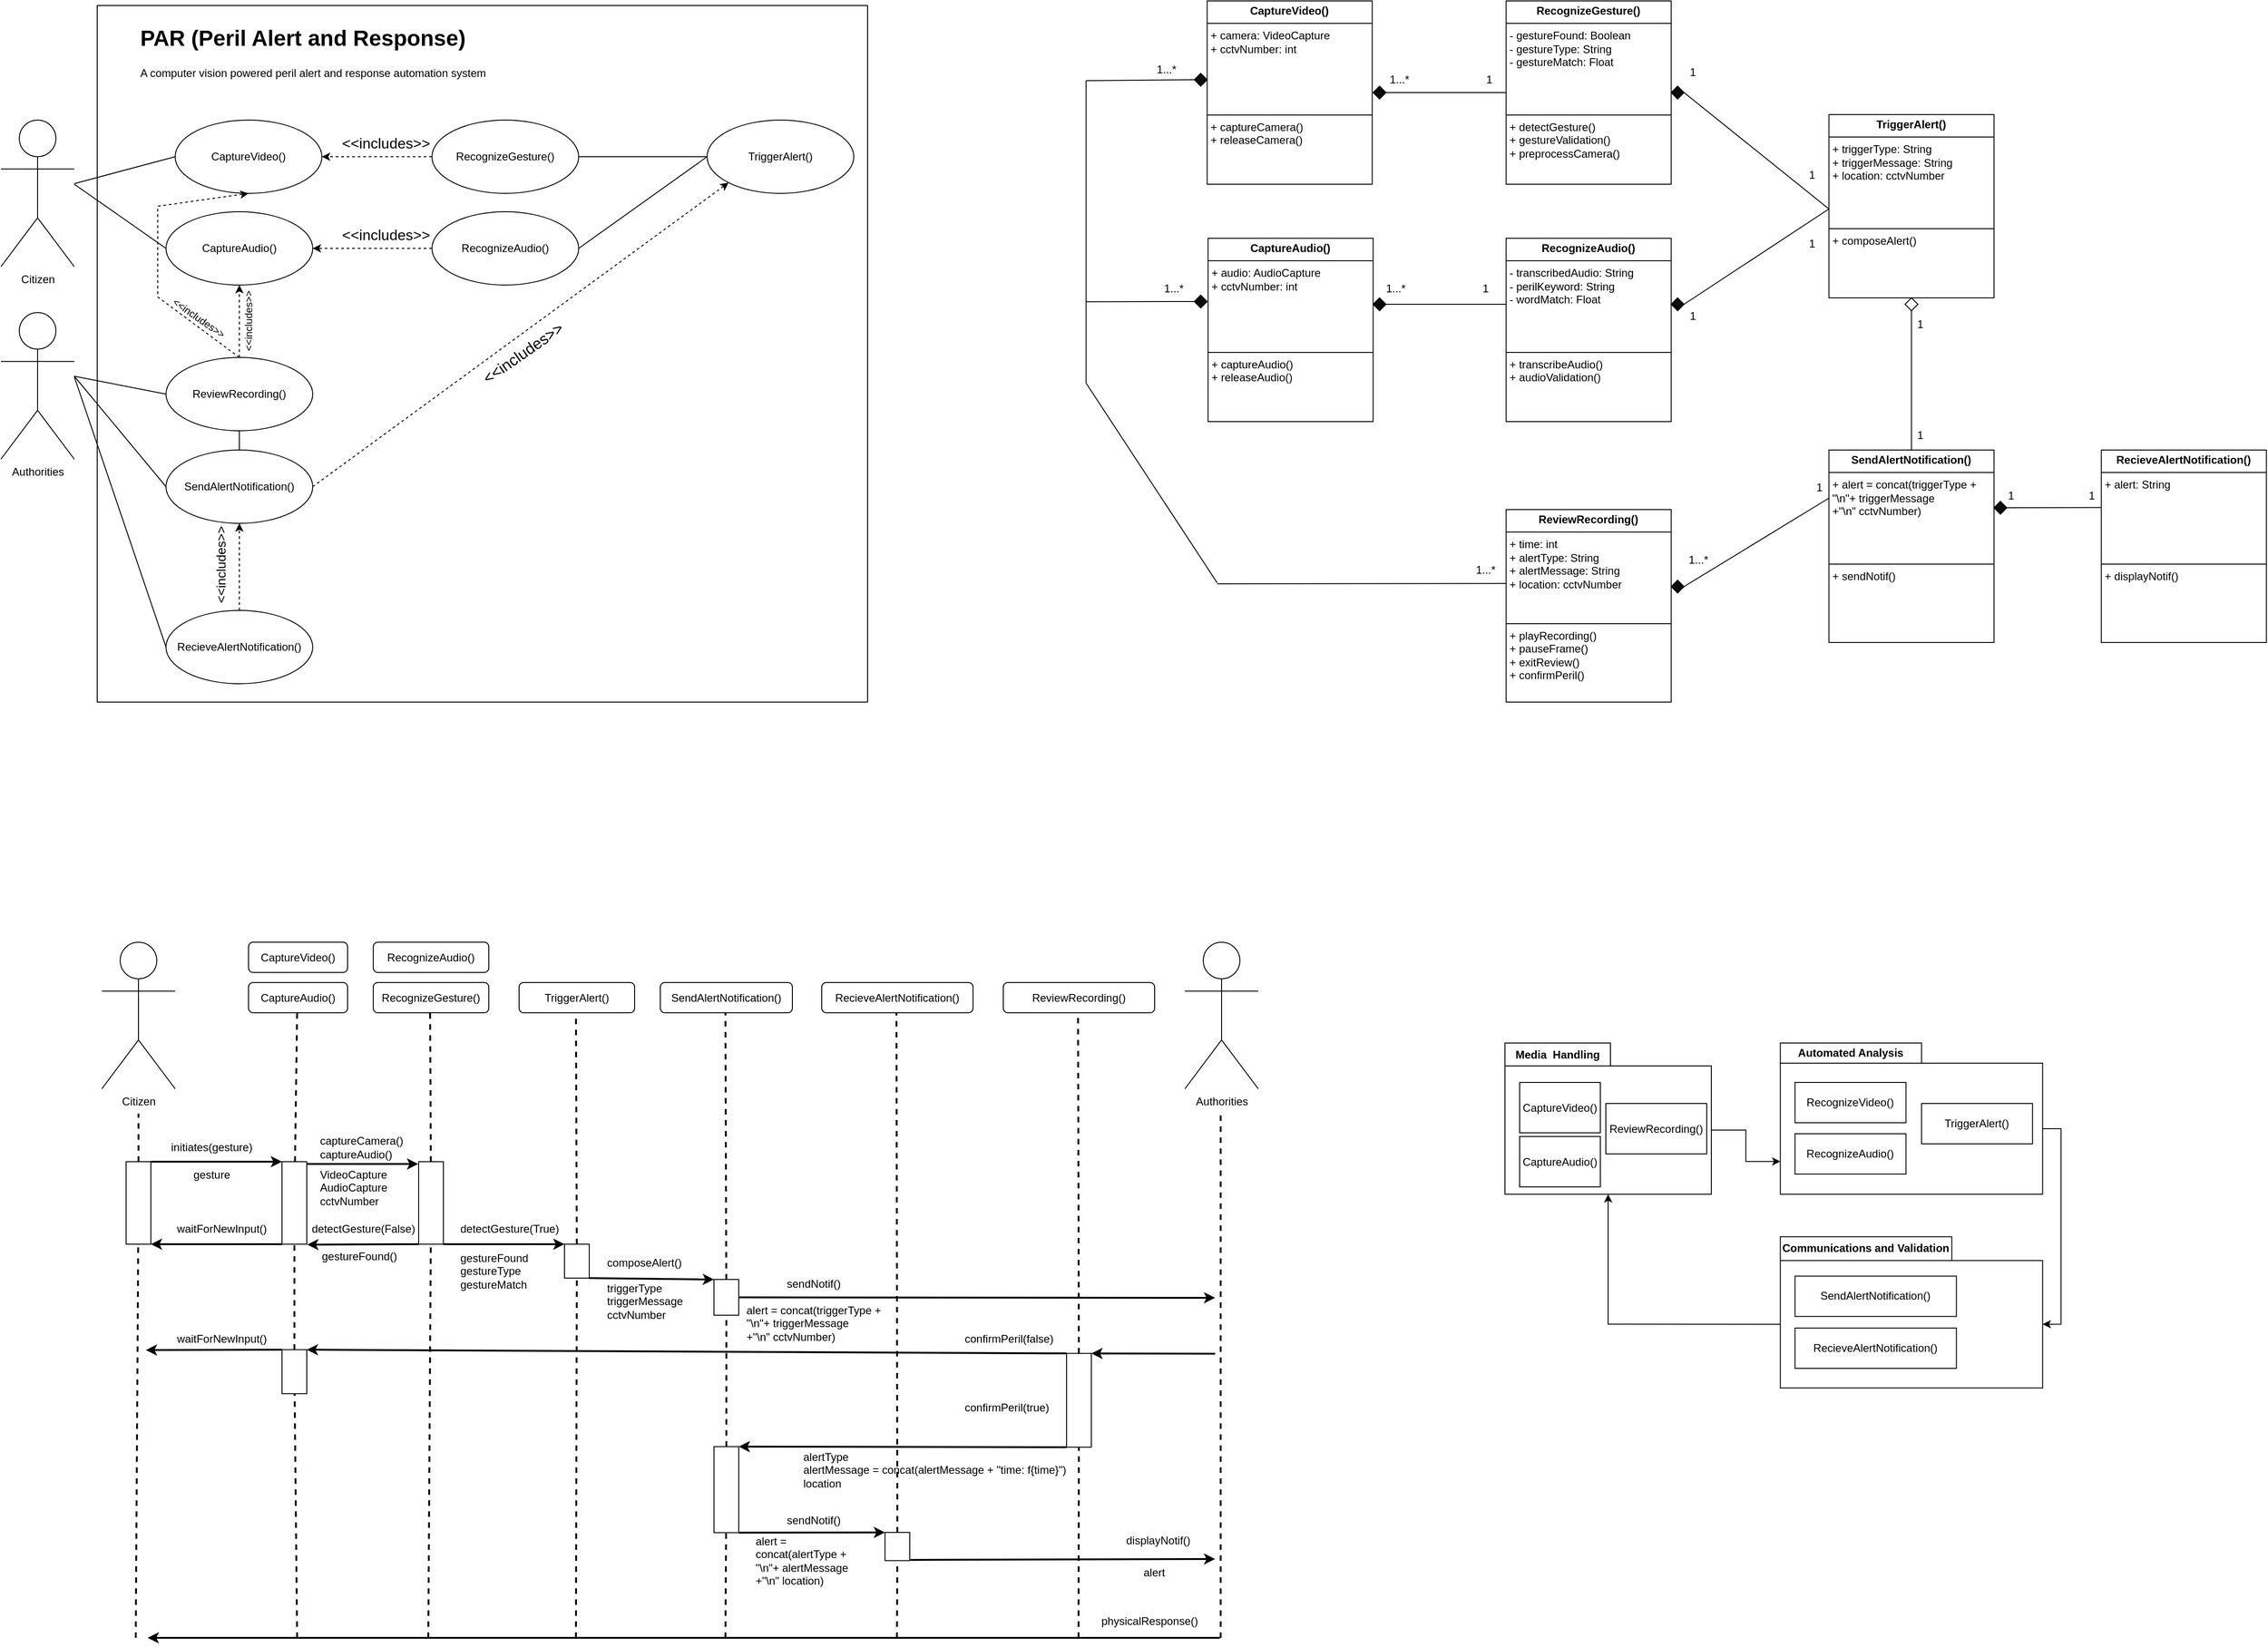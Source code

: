 <mxfile version="24.5.3" type="github">
  <diagram name="Page-1" id="aL-JDZuz1ci5aaFKHha2">
    <mxGraphModel dx="1798" dy="875" grid="1" gridSize="11" guides="1" tooltips="1" connect="1" arrows="1" fold="1" page="1" pageScale="1" pageWidth="850" pageHeight="1100" math="0" shadow="0">
      <root>
        <mxCell id="0" />
        <mxCell id="1" parent="0" />
        <mxCell id="zNkDvXEw-0MPoxfva-Qb-19" value="" style="rounded=0;whiteSpace=wrap;html=1;" parent="1" vertex="1">
          <mxGeometry x="165" y="155" width="840" height="760" as="geometry" />
        </mxCell>
        <mxCell id="zNkDvXEw-0MPoxfva-Qb-1" value="Citizen&lt;div&gt;&lt;br&gt;&lt;/div&gt;" style="shape=umlActor;verticalLabelPosition=bottom;verticalAlign=top;html=1;outlineConnect=0;" parent="1" vertex="1">
          <mxGeometry x="60" y="280" width="80" height="160" as="geometry" />
        </mxCell>
        <mxCell id="zNkDvXEw-0MPoxfva-Qb-2" value="CaptureVideo()" style="ellipse;whiteSpace=wrap;html=1;" parent="1" vertex="1">
          <mxGeometry x="250" y="280" width="160" height="80" as="geometry" />
        </mxCell>
        <mxCell id="zNkDvXEw-0MPoxfva-Qb-3" value="&lt;div&gt;Authorities&lt;/div&gt;" style="shape=umlActor;verticalLabelPosition=bottom;verticalAlign=top;html=1;outlineConnect=0;" parent="1" vertex="1">
          <mxGeometry x="60" y="490" width="80" height="160" as="geometry" />
        </mxCell>
        <mxCell id="zNkDvXEw-0MPoxfva-Qb-4" value="RecognizeGesture()" style="ellipse;whiteSpace=wrap;html=1;" parent="1" vertex="1">
          <mxGeometry x="530" y="280" width="160" height="80" as="geometry" />
        </mxCell>
        <mxCell id="zNkDvXEw-0MPoxfva-Qb-5" value="TriggerAlert()" style="ellipse;whiteSpace=wrap;html=1;" parent="1" vertex="1">
          <mxGeometry x="830" y="280" width="160" height="80" as="geometry" />
        </mxCell>
        <mxCell id="zNkDvXEw-0MPoxfva-Qb-6" value="SendAlertNotification()" style="ellipse;whiteSpace=wrap;html=1;" parent="1" vertex="1">
          <mxGeometry x="240" y="640" width="160" height="80" as="geometry" />
        </mxCell>
        <mxCell id="zNkDvXEw-0MPoxfva-Qb-7" value="ReviewRecording()" style="ellipse;whiteSpace=wrap;html=1;" parent="1" vertex="1">
          <mxGeometry x="240" y="539" width="160" height="80" as="geometry" />
        </mxCell>
        <mxCell id="zNkDvXEw-0MPoxfva-Qb-8" value="" style="endArrow=none;html=1;rounded=0;entryX=0;entryY=0.5;entryDx=0;entryDy=0;" parent="1" source="zNkDvXEw-0MPoxfva-Qb-1" target="zNkDvXEw-0MPoxfva-Qb-2" edge="1">
          <mxGeometry width="50" height="50" relative="1" as="geometry">
            <mxPoint x="170" y="460" as="sourcePoint" />
            <mxPoint x="220" y="410" as="targetPoint" />
          </mxGeometry>
        </mxCell>
        <mxCell id="zNkDvXEw-0MPoxfva-Qb-10" value="" style="endArrow=classic;html=1;rounded=0;dashed=1;exitX=0;exitY=0.5;exitDx=0;exitDy=0;entryX=1;entryY=0.5;entryDx=0;entryDy=0;" parent="1" source="zNkDvXEw-0MPoxfva-Qb-4" target="zNkDvXEw-0MPoxfva-Qb-2" edge="1">
          <mxGeometry width="50" height="50" relative="1" as="geometry">
            <mxPoint x="370" y="460" as="sourcePoint" />
            <mxPoint x="310" y="450" as="targetPoint" />
          </mxGeometry>
        </mxCell>
        <mxCell id="zNkDvXEw-0MPoxfva-Qb-12" value="&lt;font style=&quot;font-size: 16px;&quot;&gt;&amp;lt;&amp;lt;includes&amp;gt;&amp;gt;&lt;/font&gt;" style="text;html=1;align=center;verticalAlign=middle;whiteSpace=wrap;rounded=0;rotation=0;" parent="1" vertex="1">
          <mxGeometry x="450" y="290" width="60" height="30" as="geometry" />
        </mxCell>
        <mxCell id="zNkDvXEw-0MPoxfva-Qb-14" value="" style="endArrow=classic;html=1;rounded=0;dashed=1;exitX=1;exitY=0.5;exitDx=0;exitDy=0;entryX=0;entryY=1;entryDx=0;entryDy=0;" parent="1" source="zNkDvXEw-0MPoxfva-Qb-6" target="zNkDvXEw-0MPoxfva-Qb-5" edge="1">
          <mxGeometry width="50" height="50" relative="1" as="geometry">
            <mxPoint x="820" y="560" as="sourcePoint" />
            <mxPoint x="900" y="370" as="targetPoint" />
          </mxGeometry>
        </mxCell>
        <mxCell id="zNkDvXEw-0MPoxfva-Qb-15" value="&lt;font style=&quot;font-size: 17px;&quot;&gt;&amp;lt;&amp;lt;includes&amp;gt;&amp;gt;&lt;/font&gt;" style="text;html=1;align=center;verticalAlign=middle;whiteSpace=wrap;rounded=0;rotation=-35;" parent="1" vertex="1">
          <mxGeometry x="600" y="520" width="60" height="30" as="geometry" />
        </mxCell>
        <mxCell id="zNkDvXEw-0MPoxfva-Qb-16" value="" style="endArrow=none;html=1;rounded=0;entryX=0;entryY=0.5;entryDx=0;entryDy=0;" parent="1" target="zNkDvXEw-0MPoxfva-Qb-7" edge="1">
          <mxGeometry width="50" height="50" relative="1" as="geometry">
            <mxPoint x="140" y="559.5" as="sourcePoint" />
            <mxPoint x="240" y="559.5" as="targetPoint" />
          </mxGeometry>
        </mxCell>
        <mxCell id="zNkDvXEw-0MPoxfva-Qb-17" value="" style="endArrow=none;html=1;rounded=0;exitX=0.5;exitY=1;exitDx=0;exitDy=0;" parent="1" source="zNkDvXEw-0MPoxfva-Qb-7" target="zNkDvXEw-0MPoxfva-Qb-6" edge="1">
          <mxGeometry width="50" height="50" relative="1" as="geometry">
            <mxPoint x="400" y="559.66" as="sourcePoint" />
            <mxPoint x="530" y="560" as="targetPoint" />
          </mxGeometry>
        </mxCell>
        <mxCell id="zNkDvXEw-0MPoxfva-Qb-18" value="&lt;h1 style=&quot;margin-top: 0px;&quot;&gt;PAR (Peril Alert and Response)&lt;/h1&gt;&lt;p&gt;A computer vision powered peril alert and response automation system&lt;/p&gt;" style="text;html=1;whiteSpace=wrap;overflow=hidden;rounded=0;" parent="1" vertex="1">
          <mxGeometry x="210" y="170" width="420" height="120" as="geometry" />
        </mxCell>
        <mxCell id="zNkDvXEw-0MPoxfva-Qb-26" value="" style="endArrow=none;html=1;rounded=0;entryX=0;entryY=0.5;entryDx=0;entryDy=0;" parent="1" target="zNkDvXEw-0MPoxfva-Qb-6" edge="1">
          <mxGeometry width="50" height="50" relative="1" as="geometry">
            <mxPoint x="140" y="559.5" as="sourcePoint" />
            <mxPoint x="270" y="559.84" as="targetPoint" />
          </mxGeometry>
        </mxCell>
        <mxCell id="zNkDvXEw-0MPoxfva-Qb-27" value="" style="endArrow=none;html=1;rounded=0;entryX=0;entryY=0.5;entryDx=0;entryDy=0;exitX=1;exitY=0.5;exitDx=0;exitDy=0;" parent="1" source="zNkDvXEw-0MPoxfva-Qb-4" target="zNkDvXEw-0MPoxfva-Qb-5" edge="1">
          <mxGeometry width="50" height="50" relative="1" as="geometry">
            <mxPoint x="690" y="359" as="sourcePoint" />
            <mxPoint x="790" y="359" as="targetPoint" />
          </mxGeometry>
        </mxCell>
        <mxCell id="zNkDvXEw-0MPoxfva-Qb-34" value="&lt;p style=&quot;margin:0px;margin-top:4px;text-align:center;&quot;&gt;&lt;b&gt;CaptureVideo()&lt;/b&gt;&lt;/p&gt;&lt;hr size=&quot;1&quot; style=&quot;border-style:solid;&quot;&gt;&lt;p style=&quot;margin:0px;margin-left:4px;&quot;&gt;+ camera: VideoCapture&lt;/p&gt;&lt;p style=&quot;margin:0px;margin-left:4px;&quot;&gt;+ cctvNumber: int&lt;/p&gt;&lt;p style=&quot;margin:0px;margin-left:4px;&quot;&gt;&lt;br&gt;&lt;/p&gt;&lt;p style=&quot;margin:0px;margin-left:4px;&quot;&gt;&lt;br&gt;&lt;/p&gt;&lt;p style=&quot;margin:0px;margin-left:4px;&quot;&gt;&lt;br&gt;&lt;/p&gt;&lt;p style=&quot;margin:0px;margin-left:4px;&quot;&gt;&lt;br&gt;&lt;/p&gt;&lt;hr size=&quot;1&quot; style=&quot;border-style:solid;&quot;&gt;&lt;p style=&quot;margin:0px;margin-left:4px;&quot;&gt;+ captureCamera()&lt;/p&gt;&lt;p style=&quot;margin:0px;margin-left:4px;&quot;&gt;+ releaseCamera()&lt;/p&gt;&lt;p style=&quot;margin:0px;margin-left:4px;&quot;&gt;&lt;br&gt;&lt;/p&gt;" style="verticalAlign=top;align=left;overflow=fill;html=1;whiteSpace=wrap;" parent="1" vertex="1">
          <mxGeometry x="1375.25" y="150" width="180" height="200" as="geometry" />
        </mxCell>
        <mxCell id="zNkDvXEw-0MPoxfva-Qb-35" value="&lt;p style=&quot;margin:0px;margin-top:4px;text-align:center;&quot;&gt;&lt;b&gt;RecognizeGesture()&lt;/b&gt;&lt;/p&gt;&lt;hr size=&quot;1&quot; style=&quot;border-style:solid;&quot;&gt;&lt;p style=&quot;margin:0px;margin-left:4px;&quot;&gt;- gestureFound: Boolean&lt;/p&gt;&lt;p style=&quot;margin:0px;margin-left:4px;&quot;&gt;- gestureType: String&lt;/p&gt;&lt;p style=&quot;margin:0px;margin-left:4px;&quot;&gt;- gestureMatch: Float&lt;/p&gt;&lt;p style=&quot;margin:0px;margin-left:4px;&quot;&gt;&lt;br&gt;&lt;/p&gt;&lt;p style=&quot;margin:0px;margin-left:4px;&quot;&gt;&lt;br&gt;&lt;/p&gt;&lt;p style=&quot;margin:0px;margin-left:4px;&quot;&gt;&lt;br&gt;&lt;/p&gt;&lt;hr size=&quot;1&quot; style=&quot;border-style:solid;&quot;&gt;&lt;p style=&quot;margin:0px;margin-left:4px;&quot;&gt;+ detectGesture()&lt;/p&gt;&lt;p style=&quot;margin:0px;margin-left:4px;&quot;&gt;+ gestureValidation()&lt;/p&gt;&lt;p style=&quot;margin:0px;margin-left:4px;&quot;&gt;+ preprocessCamera()&lt;/p&gt;" style="verticalAlign=top;align=left;overflow=fill;html=1;whiteSpace=wrap;" parent="1" vertex="1">
          <mxGeometry x="1701.25" y="150" width="180" height="200" as="geometry" />
        </mxCell>
        <mxCell id="zNkDvXEw-0MPoxfva-Qb-36" value="&lt;p style=&quot;margin:0px;margin-top:4px;text-align:center;&quot;&gt;&lt;b&gt;TriggerAlert()&lt;/b&gt;&lt;/p&gt;&lt;hr size=&quot;1&quot; style=&quot;border-style:solid;&quot;&gt;&lt;p style=&quot;margin:0px;margin-left:4px;&quot;&gt;+ triggerType: String&lt;/p&gt;&lt;p style=&quot;margin:0px;margin-left:4px;&quot;&gt;+ triggerMessage: String&lt;/p&gt;&lt;p style=&quot;margin:0px;margin-left:4px;&quot;&gt;+ location: cctvNumber&lt;/p&gt;&lt;p style=&quot;margin:0px;margin-left:4px;&quot;&gt;&lt;br&gt;&lt;/p&gt;&lt;p style=&quot;margin:0px;margin-left:4px;&quot;&gt;&lt;br&gt;&lt;/p&gt;&lt;p style=&quot;margin:0px;margin-left:4px;&quot;&gt;&lt;br&gt;&lt;/p&gt;&lt;hr size=&quot;1&quot; style=&quot;border-style:solid;&quot;&gt;&lt;p style=&quot;margin:0px;margin-left:4px;&quot;&gt;+ composeAlert()&lt;/p&gt;" style="verticalAlign=top;align=left;overflow=fill;html=1;whiteSpace=wrap;" parent="1" vertex="1">
          <mxGeometry x="2053.25" y="274" width="180" height="200" as="geometry" />
        </mxCell>
        <mxCell id="zNkDvXEw-0MPoxfva-Qb-37" value="&lt;p style=&quot;margin:0px;margin-top:4px;text-align:center;&quot;&gt;&lt;b&gt;ReviewRecording()&lt;/b&gt;&lt;/p&gt;&lt;hr size=&quot;1&quot; style=&quot;border-style:solid;&quot;&gt;&lt;p style=&quot;margin:0px;margin-left:4px;&quot;&gt;+ time: int&amp;nbsp;&lt;/p&gt;&lt;p style=&quot;margin:0px;margin-left:4px;&quot;&gt;+ alertType: String&lt;/p&gt;&lt;p style=&quot;margin:0px;margin-left:4px;&quot;&gt;+ alertMessage: String&lt;/p&gt;&lt;p style=&quot;margin:0px;margin-left:4px;&quot;&gt;+ location: cctvNumber&lt;/p&gt;&lt;p style=&quot;margin:0px;margin-left:4px;&quot;&gt;&lt;br&gt;&lt;/p&gt;&lt;p style=&quot;margin:0px;margin-left:4px;&quot;&gt;&lt;br&gt;&lt;/p&gt;&lt;hr size=&quot;1&quot; style=&quot;border-style:solid;&quot;&gt;&lt;p style=&quot;margin:0px;margin-left:4px;&quot;&gt;+ playRecording()&lt;/p&gt;&lt;p style=&quot;margin:0px;margin-left:4px;&quot;&gt;+ pauseFrame()&lt;/p&gt;&lt;p style=&quot;margin:0px;margin-left:4px;&quot;&gt;+ exitReview()&lt;/p&gt;&lt;p style=&quot;margin:0px;margin-left:4px;&quot;&gt;+ confirmPeril()&lt;/p&gt;" style="verticalAlign=top;align=left;overflow=fill;html=1;whiteSpace=wrap;" parent="1" vertex="1">
          <mxGeometry x="1701.25" y="705" width="180" height="210" as="geometry" />
        </mxCell>
        <mxCell id="zNkDvXEw-0MPoxfva-Qb-38" value="&lt;p style=&quot;margin:0px;margin-top:4px;text-align:center;&quot;&gt;&lt;b&gt;SendAlertNotification()&lt;/b&gt;&lt;/p&gt;&lt;hr size=&quot;1&quot; style=&quot;border-style:solid;&quot;&gt;&lt;p style=&quot;margin:0px;margin-left:4px;&quot;&gt;+&amp;nbsp;&lt;span style=&quot;background-color: initial;&quot;&gt;alert = concat(triggerType + &quot;\n&quot;+ triggerMessage +&quot;\n&quot;&amp;nbsp;cctvNumber)&lt;/span&gt;&lt;/p&gt;&lt;p style=&quot;margin:0px;margin-left:4px;&quot;&gt;&lt;br&gt;&lt;/p&gt;&lt;p style=&quot;margin:0px;margin-left:4px;&quot;&gt;&lt;br&gt;&lt;/p&gt;&lt;p style=&quot;margin:0px;margin-left:4px;&quot;&gt;&lt;br&gt;&lt;/p&gt;&lt;hr size=&quot;1&quot; style=&quot;border-style:solid;&quot;&gt;&lt;p style=&quot;margin:0px;margin-left:4px;&quot;&gt;+ sendNotif()&lt;/p&gt;" style="verticalAlign=top;align=left;overflow=fill;html=1;whiteSpace=wrap;" parent="1" vertex="1">
          <mxGeometry x="2053.25" y="640" width="180" height="210" as="geometry" />
        </mxCell>
        <mxCell id="bf3cndLaWeig58qqCTea-2" value="CaptureAudio()" style="ellipse;whiteSpace=wrap;html=1;" parent="1" vertex="1">
          <mxGeometry x="240" y="380" width="160" height="80" as="geometry" />
        </mxCell>
        <mxCell id="bf3cndLaWeig58qqCTea-3" value="RecognizeAudio()" style="ellipse;whiteSpace=wrap;html=1;" parent="1" vertex="1">
          <mxGeometry x="530" y="380" width="160" height="80" as="geometry" />
        </mxCell>
        <mxCell id="bf3cndLaWeig58qqCTea-4" value="" style="endArrow=none;html=1;rounded=0;entryX=0;entryY=0.5;entryDx=0;entryDy=0;" parent="1" target="bf3cndLaWeig58qqCTea-2" edge="1">
          <mxGeometry width="50" height="50" relative="1" as="geometry">
            <mxPoint x="140" y="350" as="sourcePoint" />
            <mxPoint x="230" y="510" as="targetPoint" />
          </mxGeometry>
        </mxCell>
        <mxCell id="bf3cndLaWeig58qqCTea-5" value="" style="endArrow=classic;html=1;rounded=0;dashed=1;exitX=0;exitY=0.5;exitDx=0;exitDy=0;entryX=1;entryY=0.5;entryDx=0;entryDy=0;" parent="1" source="bf3cndLaWeig58qqCTea-3" target="bf3cndLaWeig58qqCTea-2" edge="1">
          <mxGeometry width="50" height="50" relative="1" as="geometry">
            <mxPoint x="380" y="560" as="sourcePoint" />
            <mxPoint x="320" y="550" as="targetPoint" />
          </mxGeometry>
        </mxCell>
        <mxCell id="bf3cndLaWeig58qqCTea-7" value="" style="endArrow=none;html=1;rounded=0;entryX=0;entryY=0.5;entryDx=0;entryDy=0;exitX=1;exitY=0.5;exitDx=0;exitDy=0;" parent="1" source="bf3cndLaWeig58qqCTea-3" target="zNkDvXEw-0MPoxfva-Qb-5" edge="1">
          <mxGeometry width="50" height="50" relative="1" as="geometry">
            <mxPoint x="700" y="369" as="sourcePoint" />
            <mxPoint x="830" y="370" as="targetPoint" />
          </mxGeometry>
        </mxCell>
        <mxCell id="bf3cndLaWeig58qqCTea-8" value="&lt;font style=&quot;font-size: 16px;&quot;&gt;&amp;lt;&amp;lt;includes&amp;gt;&amp;gt;&lt;/font&gt;" style="text;html=1;align=center;verticalAlign=middle;whiteSpace=wrap;rounded=0;rotation=0;" parent="1" vertex="1">
          <mxGeometry x="450" y="390" width="60" height="30" as="geometry" />
        </mxCell>
        <mxCell id="BThqMrL_MY4lzb3ycv1S-1" value="&lt;p style=&quot;margin:0px;margin-top:4px;text-align:center;&quot;&gt;&lt;b&gt;CaptureAudio()&lt;/b&gt;&lt;/p&gt;&lt;hr size=&quot;1&quot; style=&quot;border-style:solid;&quot;&gt;&lt;p style=&quot;margin:0px;margin-left:4px;&quot;&gt;+ audio: AudioCapture&lt;/p&gt;&lt;p style=&quot;margin:0px;margin-left:4px;&quot;&gt;+ cctvNumber: int&lt;/p&gt;&lt;p style=&quot;margin:0px;margin-left:4px;&quot;&gt;&lt;br&gt;&lt;/p&gt;&lt;p style=&quot;margin:0px;margin-left:4px;&quot;&gt;&lt;br&gt;&lt;/p&gt;&lt;p style=&quot;margin:0px;margin-left:4px;&quot;&gt;&lt;br&gt;&lt;/p&gt;&lt;p style=&quot;margin:0px;margin-left:4px;&quot;&gt;&lt;br&gt;&lt;/p&gt;&lt;hr size=&quot;1&quot; style=&quot;border-style:solid;&quot;&gt;&lt;p style=&quot;margin:0px;margin-left:4px;&quot;&gt;+ captureAudio()&lt;/p&gt;&lt;p style=&quot;margin:0px;margin-left:4px;&quot;&gt;+ releaseAudio()&lt;/p&gt;&lt;p style=&quot;margin:0px;margin-left:4px;&quot;&gt;&lt;br&gt;&lt;/p&gt;" style="verticalAlign=top;align=left;overflow=fill;html=1;whiteSpace=wrap;" parent="1" vertex="1">
          <mxGeometry x="1376.25" y="409" width="180" height="200" as="geometry" />
        </mxCell>
        <mxCell id="BThqMrL_MY4lzb3ycv1S-2" value="&lt;p style=&quot;margin:0px;margin-top:4px;text-align:center;&quot;&gt;&lt;b&gt;RecognizeAudio()&lt;/b&gt;&lt;/p&gt;&lt;hr size=&quot;1&quot; style=&quot;border-style:solid;&quot;&gt;&lt;p style=&quot;margin:0px;margin-left:4px;&quot;&gt;- transcribedAudio: String&lt;/p&gt;&lt;p style=&quot;margin:0px;margin-left:4px;&quot;&gt;- perilKeyword: String&lt;/p&gt;&lt;p style=&quot;margin:0px;margin-left:4px;&quot;&gt;- wordMatch: Float&lt;/p&gt;&lt;p style=&quot;margin:0px;margin-left:4px;&quot;&gt;&lt;br&gt;&lt;/p&gt;&lt;p style=&quot;margin:0px;margin-left:4px;&quot;&gt;&lt;br&gt;&lt;/p&gt;&lt;p style=&quot;margin:0px;margin-left:4px;&quot;&gt;&lt;br&gt;&lt;/p&gt;&lt;hr size=&quot;1&quot; style=&quot;border-style:solid;&quot;&gt;&lt;p style=&quot;margin:0px;margin-left:4px;&quot;&gt;+ transcribeAudio()&lt;/p&gt;&lt;p style=&quot;margin:0px;margin-left:4px;&quot;&gt;+ audioValidation()&lt;/p&gt;&lt;p style=&quot;margin:0px;margin-left:4px;&quot;&gt;&lt;br&gt;&lt;/p&gt;" style="verticalAlign=top;align=left;overflow=fill;html=1;whiteSpace=wrap;" parent="1" vertex="1">
          <mxGeometry x="1701.25" y="409" width="180" height="200" as="geometry" />
        </mxCell>
        <mxCell id="BThqMrL_MY4lzb3ycv1S-3" value="RecieveAlertNotification()" style="ellipse;whiteSpace=wrap;html=1;" parent="1" vertex="1">
          <mxGeometry x="240" y="815" width="160" height="80" as="geometry" />
        </mxCell>
        <mxCell id="BThqMrL_MY4lzb3ycv1S-5" value="" style="endArrow=none;html=1;rounded=0;entryX=0;entryY=0.5;entryDx=0;entryDy=0;" parent="1" target="BThqMrL_MY4lzb3ycv1S-3" edge="1">
          <mxGeometry width="50" height="50" relative="1" as="geometry">
            <mxPoint x="140" y="560" as="sourcePoint" />
            <mxPoint x="250" y="720" as="targetPoint" />
          </mxGeometry>
        </mxCell>
        <mxCell id="BThqMrL_MY4lzb3ycv1S-6" value="" style="endArrow=classic;html=1;rounded=0;dashed=1;exitX=0.5;exitY=0;exitDx=0;exitDy=0;entryX=0.5;entryY=1;entryDx=0;entryDy=0;" parent="1" source="BThqMrL_MY4lzb3ycv1S-3" target="zNkDvXEw-0MPoxfva-Qb-6" edge="1">
          <mxGeometry width="50" height="50" relative="1" as="geometry">
            <mxPoint x="410" y="720" as="sourcePoint" />
            <mxPoint x="863" y="358" as="targetPoint" />
          </mxGeometry>
        </mxCell>
        <mxCell id="BThqMrL_MY4lzb3ycv1S-7" value="&lt;font style=&quot;font-size: 14px;&quot;&gt;&amp;lt;&amp;lt;includes&amp;gt;&amp;gt;&lt;/font&gt;" style="text;html=1;align=center;verticalAlign=middle;whiteSpace=wrap;rounded=0;rotation=-90;" parent="1" vertex="1">
          <mxGeometry x="270" y="750" width="60" height="30" as="geometry" />
        </mxCell>
        <mxCell id="BThqMrL_MY4lzb3ycv1S-9" value="" style="endArrow=classic;html=1;rounded=0;dashed=1;exitX=0.5;exitY=0;exitDx=0;exitDy=0;entryX=0.5;entryY=1;entryDx=0;entryDy=0;" parent="1" source="zNkDvXEw-0MPoxfva-Qb-7" target="bf3cndLaWeig58qqCTea-2" edge="1">
          <mxGeometry width="50" height="50" relative="1" as="geometry">
            <mxPoint x="520" y="525" as="sourcePoint" />
            <mxPoint x="400" y="525" as="targetPoint" />
          </mxGeometry>
        </mxCell>
        <mxCell id="BThqMrL_MY4lzb3ycv1S-10" value="&lt;font style=&quot;font-size: 11px;&quot;&gt;&amp;lt;&amp;lt;includes&amp;gt;&amp;gt;&lt;/font&gt;" style="text;html=1;align=center;verticalAlign=middle;whiteSpace=wrap;rounded=0;rotation=-90;" parent="1" vertex="1">
          <mxGeometry x="300" y="484" width="60" height="30" as="geometry" />
        </mxCell>
        <mxCell id="BThqMrL_MY4lzb3ycv1S-11" value="" style="endArrow=classic;html=1;rounded=0;dashed=1;exitX=0.5;exitY=0;exitDx=0;exitDy=0;entryX=0.5;entryY=1;entryDx=0;entryDy=0;" parent="1" source="zNkDvXEw-0MPoxfva-Qb-7" target="zNkDvXEw-0MPoxfva-Qb-2" edge="1">
          <mxGeometry width="50" height="50" relative="1" as="geometry">
            <mxPoint x="240" y="520" as="sourcePoint" />
            <mxPoint x="250" y="455" as="targetPoint" />
            <Array as="points">
              <mxPoint x="231" y="473" />
              <mxPoint x="231" y="374" />
            </Array>
          </mxGeometry>
        </mxCell>
        <mxCell id="BThqMrL_MY4lzb3ycv1S-12" value="&lt;font style=&quot;font-size: 11px;&quot;&gt;&amp;lt;&amp;lt;includes&amp;gt;&amp;gt;&lt;/font&gt;" style="text;html=1;align=right;verticalAlign=middle;whiteSpace=wrap;rounded=0;rotation=35;" parent="1" vertex="1">
          <mxGeometry x="250" y="484" width="60" height="30" as="geometry" />
        </mxCell>
        <mxCell id="BThqMrL_MY4lzb3ycv1S-14" value="&lt;p style=&quot;margin:0px;margin-top:4px;text-align:center;&quot;&gt;&lt;b&gt;RecieveAlertNotification()&lt;/b&gt;&lt;/p&gt;&lt;hr size=&quot;1&quot; style=&quot;border-style:solid;&quot;&gt;&lt;p style=&quot;margin:0px;margin-left:4px;&quot;&gt;+ alert: String&lt;/p&gt;&lt;p style=&quot;margin:0px;margin-left:4px;&quot;&gt;&lt;br&gt;&lt;/p&gt;&lt;p style=&quot;margin:0px;margin-left:4px;&quot;&gt;&lt;br&gt;&lt;/p&gt;&lt;p style=&quot;margin:0px;margin-left:4px;&quot;&gt;&lt;br&gt;&lt;/p&gt;&lt;p style=&quot;margin:0px;margin-left:4px;&quot;&gt;&lt;br&gt;&lt;/p&gt;&lt;p style=&quot;margin:0px;margin-left:4px;&quot;&gt;&lt;br&gt;&lt;/p&gt;&lt;hr size=&quot;1&quot; style=&quot;border-style:solid;&quot;&gt;&lt;p style=&quot;margin:0px;margin-left:4px;&quot;&gt;+ displayNotif()&lt;/p&gt;" style="verticalAlign=top;align=left;overflow=fill;html=1;whiteSpace=wrap;" parent="1" vertex="1">
          <mxGeometry x="2350.25" y="640" width="180" height="210" as="geometry" />
        </mxCell>
        <mxCell id="BThqMrL_MY4lzb3ycv1S-17" value="" style="rhombus;whiteSpace=wrap;html=1;fillColor=#0A0A0A;" parent="1" vertex="1">
          <mxGeometry x="1556.25" y="243" width="14" height="14" as="geometry" />
        </mxCell>
        <mxCell id="BThqMrL_MY4lzb3ycv1S-22" value="" style="endArrow=none;html=1;rounded=0;entryX=0;entryY=0.5;entryDx=0;entryDy=0;exitX=1;exitY=0.5;exitDx=0;exitDy=0;" parent="1" source="BThqMrL_MY4lzb3ycv1S-17" target="zNkDvXEw-0MPoxfva-Qb-35" edge="1">
          <mxGeometry width="50" height="50" relative="1" as="geometry">
            <mxPoint x="1591.25" y="282" as="sourcePoint" />
            <mxPoint x="1641.25" y="232" as="targetPoint" />
          </mxGeometry>
        </mxCell>
        <mxCell id="BThqMrL_MY4lzb3ycv1S-23" value="" style="rhombus;whiteSpace=wrap;html=1;fillColor=#0A0A0A;" parent="1" vertex="1">
          <mxGeometry x="1556.25" y="474" width="14" height="14" as="geometry" />
        </mxCell>
        <mxCell id="BThqMrL_MY4lzb3ycv1S-24" value="" style="endArrow=none;html=1;rounded=0;entryX=0;entryY=0.5;entryDx=0;entryDy=0;exitX=1;exitY=0.5;exitDx=0;exitDy=0;" parent="1" source="BThqMrL_MY4lzb3ycv1S-23" edge="1">
          <mxGeometry width="50" height="50" relative="1" as="geometry">
            <mxPoint x="1591.25" y="513" as="sourcePoint" />
            <mxPoint x="1701.25" y="481" as="targetPoint" />
          </mxGeometry>
        </mxCell>
        <mxCell id="BThqMrL_MY4lzb3ycv1S-25" value="" style="rhombus;whiteSpace=wrap;html=1;fillColor=#0A0A0A;" parent="1" vertex="1">
          <mxGeometry x="1881.25" y="243" width="14" height="14" as="geometry" />
        </mxCell>
        <mxCell id="BThqMrL_MY4lzb3ycv1S-26" value="" style="endArrow=none;html=1;rounded=0;entryX=0;entryY=0.5;entryDx=0;entryDy=0;exitX=1;exitY=0.5;exitDx=0;exitDy=0;" parent="1" source="BThqMrL_MY4lzb3ycv1S-25" edge="1">
          <mxGeometry width="50" height="50" relative="1" as="geometry">
            <mxPoint x="1943.25" y="409" as="sourcePoint" />
            <mxPoint x="2053.25" y="377" as="targetPoint" />
          </mxGeometry>
        </mxCell>
        <mxCell id="BThqMrL_MY4lzb3ycv1S-27" value="" style="rhombus;whiteSpace=wrap;html=1;fillColor=#0A0A0A;" parent="1" vertex="1">
          <mxGeometry x="1881.25" y="474" width="14" height="14" as="geometry" />
        </mxCell>
        <mxCell id="BThqMrL_MY4lzb3ycv1S-28" value="" style="endArrow=none;html=1;rounded=0;exitX=1;exitY=0.5;exitDx=0;exitDy=0;entryX=0;entryY=0.515;entryDx=0;entryDy=0;entryPerimeter=0;" parent="1" source="BThqMrL_MY4lzb3ycv1S-27" target="zNkDvXEw-0MPoxfva-Qb-36" edge="1">
          <mxGeometry width="50" height="50" relative="1" as="geometry">
            <mxPoint x="1972.25" y="520" as="sourcePoint" />
            <mxPoint x="2053.25" y="375" as="targetPoint" />
          </mxGeometry>
        </mxCell>
        <mxCell id="BThqMrL_MY4lzb3ycv1S-29" value="" style="endArrow=none;html=1;rounded=0;exitX=1;exitY=0.5;exitDx=0;exitDy=0;entryX=0;entryY=0.25;entryDx=0;entryDy=0;" parent="1" source="BThqMrL_MY4lzb3ycv1S-30" target="zNkDvXEw-0MPoxfva-Qb-38" edge="1">
          <mxGeometry width="50" height="50" relative="1" as="geometry">
            <mxPoint x="1906.25" y="796" as="sourcePoint" />
            <mxPoint x="2064.25" y="692" as="targetPoint" />
          </mxGeometry>
        </mxCell>
        <mxCell id="BThqMrL_MY4lzb3ycv1S-30" value="" style="rhombus;whiteSpace=wrap;html=1;fillColor=#0A0A0A;" parent="1" vertex="1">
          <mxGeometry x="1881.25" y="782" width="14" height="14" as="geometry" />
        </mxCell>
        <mxCell id="BThqMrL_MY4lzb3ycv1S-31" value="" style="rhombus;whiteSpace=wrap;html=1;fillColor=none;" parent="1" vertex="1">
          <mxGeometry x="2136.25" y="474" width="14" height="14" as="geometry" />
        </mxCell>
        <mxCell id="BThqMrL_MY4lzb3ycv1S-32" value="" style="endArrow=none;html=1;rounded=0;exitX=0.5;exitY=0;exitDx=0;exitDy=0;entryX=0.5;entryY=1;entryDx=0;entryDy=0;" parent="1" source="zNkDvXEw-0MPoxfva-Qb-38" target="BThqMrL_MY4lzb3ycv1S-31" edge="1">
          <mxGeometry width="50" height="50" relative="1" as="geometry">
            <mxPoint x="1906.25" y="800" as="sourcePoint" />
            <mxPoint x="2075.25" y="704" as="targetPoint" />
          </mxGeometry>
        </mxCell>
        <mxCell id="BThqMrL_MY4lzb3ycv1S-33" value="" style="rhombus;whiteSpace=wrap;html=1;fillColor=#0A0A0A;" parent="1" vertex="1">
          <mxGeometry x="2233.25" y="696" width="14" height="14" as="geometry" />
        </mxCell>
        <mxCell id="BThqMrL_MY4lzb3ycv1S-35" value="" style="endArrow=none;html=1;rounded=0;exitX=1;exitY=0.5;exitDx=0;exitDy=0;entryX=-0.003;entryY=0.299;entryDx=0;entryDy=0;entryPerimeter=0;" parent="1" source="BThqMrL_MY4lzb3ycv1S-33" target="BThqMrL_MY4lzb3ycv1S-14" edge="1">
          <mxGeometry width="50" height="50" relative="1" as="geometry">
            <mxPoint x="1906.25" y="800" as="sourcePoint" />
            <mxPoint x="2064.25" y="704" as="targetPoint" />
          </mxGeometry>
        </mxCell>
        <mxCell id="BThqMrL_MY4lzb3ycv1S-36" value="" style="endArrow=none;html=1;rounded=0;entryX=-0.002;entryY=0.384;entryDx=0;entryDy=0;entryPerimeter=0;" parent="1" target="zNkDvXEw-0MPoxfva-Qb-37" edge="1">
          <mxGeometry width="50" height="50" relative="1" as="geometry">
            <mxPoint x="1386.25" y="786" as="sourcePoint" />
            <mxPoint x="1599.25" y="741" as="targetPoint" />
          </mxGeometry>
        </mxCell>
        <mxCell id="BThqMrL_MY4lzb3ycv1S-37" value="" style="endArrow=none;html=1;rounded=0;" parent="1" edge="1">
          <mxGeometry width="50" height="50" relative="1" as="geometry">
            <mxPoint x="1243.25" y="567" as="sourcePoint" />
            <mxPoint x="1386.25" y="785" as="targetPoint" />
          </mxGeometry>
        </mxCell>
        <mxCell id="BThqMrL_MY4lzb3ycv1S-38" value="" style="endArrow=none;html=1;rounded=0;" parent="1" edge="1">
          <mxGeometry width="50" height="50" relative="1" as="geometry">
            <mxPoint x="1243.25" y="237" as="sourcePoint" />
            <mxPoint x="1243.25" y="567" as="targetPoint" />
          </mxGeometry>
        </mxCell>
        <mxCell id="BThqMrL_MY4lzb3ycv1S-39" value="" style="endArrow=none;html=1;rounded=0;entryX=0;entryY=0.5;entryDx=0;entryDy=0;" parent="1" target="BThqMrL_MY4lzb3ycv1S-42" edge="1">
          <mxGeometry width="50" height="50" relative="1" as="geometry">
            <mxPoint x="1243.25" y="237" as="sourcePoint" />
            <mxPoint x="1353.25" y="237" as="targetPoint" />
          </mxGeometry>
        </mxCell>
        <mxCell id="BThqMrL_MY4lzb3ycv1S-40" value="" style="endArrow=none;html=1;rounded=0;entryX=0;entryY=0.5;entryDx=0;entryDy=0;" parent="1" target="BThqMrL_MY4lzb3ycv1S-41" edge="1">
          <mxGeometry width="50" height="50" relative="1" as="geometry">
            <mxPoint x="1243.25" y="478.2" as="sourcePoint" />
            <mxPoint x="1353.25" y="478.2" as="targetPoint" />
          </mxGeometry>
        </mxCell>
        <mxCell id="BThqMrL_MY4lzb3ycv1S-41" value="" style="rhombus;whiteSpace=wrap;html=1;fillColor=#0A0A0A;" parent="1" vertex="1">
          <mxGeometry x="1361.25" y="471" width="14" height="14" as="geometry" />
        </mxCell>
        <mxCell id="BThqMrL_MY4lzb3ycv1S-42" value="" style="rhombus;whiteSpace=wrap;html=1;fillColor=#0A0A0A;" parent="1" vertex="1">
          <mxGeometry x="1361.25" y="229" width="14" height="14" as="geometry" />
        </mxCell>
        <mxCell id="BThqMrL_MY4lzb3ycv1S-43" value="1...*" style="text;html=1;align=center;verticalAlign=middle;whiteSpace=wrap;rounded=0;" parent="1" vertex="1">
          <mxGeometry x="1555.25" y="221" width="60" height="30" as="geometry" />
        </mxCell>
        <mxCell id="BThqMrL_MY4lzb3ycv1S-44" value="1" style="text;html=1;align=center;verticalAlign=middle;whiteSpace=wrap;rounded=0;" parent="1" vertex="1">
          <mxGeometry x="1661.25" y="221" width="44" height="30" as="geometry" />
        </mxCell>
        <mxCell id="BThqMrL_MY4lzb3ycv1S-45" value="1...*" style="text;html=1;align=center;verticalAlign=middle;whiteSpace=wrap;rounded=0;" parent="1" vertex="1">
          <mxGeometry x="1551.25" y="449" width="60" height="30" as="geometry" />
        </mxCell>
        <mxCell id="BThqMrL_MY4lzb3ycv1S-46" value="1" style="text;html=1;align=center;verticalAlign=middle;whiteSpace=wrap;rounded=0;" parent="1" vertex="1">
          <mxGeometry x="1657.25" y="449" width="44" height="30" as="geometry" />
        </mxCell>
        <mxCell id="BThqMrL_MY4lzb3ycv1S-47" value="1" style="text;html=1;align=center;verticalAlign=middle;whiteSpace=wrap;rounded=0;" parent="1" vertex="1">
          <mxGeometry x="2123.25" y="488" width="60" height="30" as="geometry" />
        </mxCell>
        <mxCell id="BThqMrL_MY4lzb3ycv1S-48" value="1" style="text;html=1;align=center;verticalAlign=middle;whiteSpace=wrap;rounded=0;" parent="1" vertex="1">
          <mxGeometry x="2123.25" y="609" width="60" height="30" as="geometry" />
        </mxCell>
        <mxCell id="BThqMrL_MY4lzb3ycv1S-49" value="1" style="text;html=1;align=center;verticalAlign=middle;whiteSpace=wrap;rounded=0;" parent="1" vertex="1">
          <mxGeometry x="2222.25" y="675" width="60" height="30" as="geometry" />
        </mxCell>
        <mxCell id="BThqMrL_MY4lzb3ycv1S-50" value="1" style="text;html=1;align=center;verticalAlign=middle;whiteSpace=wrap;rounded=0;" parent="1" vertex="1">
          <mxGeometry x="2310.25" y="675" width="60" height="30" as="geometry" />
        </mxCell>
        <mxCell id="BThqMrL_MY4lzb3ycv1S-51" value="1" style="text;html=1;align=center;verticalAlign=middle;whiteSpace=wrap;rounded=0;" parent="1" vertex="1">
          <mxGeometry x="2013.25" y="666" width="60" height="30" as="geometry" />
        </mxCell>
        <mxCell id="BThqMrL_MY4lzb3ycv1S-52" value="1...*" style="text;html=1;align=center;verticalAlign=middle;whiteSpace=wrap;rounded=0;" parent="1" vertex="1">
          <mxGeometry x="1881.25" y="745" width="60" height="30" as="geometry" />
        </mxCell>
        <mxCell id="BThqMrL_MY4lzb3ycv1S-53" value="1...*" style="text;html=1;align=center;verticalAlign=middle;whiteSpace=wrap;rounded=0;" parent="1" vertex="1">
          <mxGeometry x="1649.25" y="756" width="60" height="30" as="geometry" />
        </mxCell>
        <mxCell id="BThqMrL_MY4lzb3ycv1S-54" value="1...*" style="text;html=1;align=center;verticalAlign=middle;whiteSpace=wrap;rounded=0;" parent="1" vertex="1">
          <mxGeometry x="1309.25" y="449" width="60" height="30" as="geometry" />
        </mxCell>
        <mxCell id="BThqMrL_MY4lzb3ycv1S-55" value="1...*" style="text;html=1;align=center;verticalAlign=middle;whiteSpace=wrap;rounded=0;" parent="1" vertex="1">
          <mxGeometry x="1301.25" y="210" width="60" height="30" as="geometry" />
        </mxCell>
        <mxCell id="BThqMrL_MY4lzb3ycv1S-56" value="1" style="text;html=1;align=center;verticalAlign=middle;whiteSpace=wrap;rounded=0;" parent="1" vertex="1">
          <mxGeometry x="1883.25" y="213" width="44" height="30" as="geometry" />
        </mxCell>
        <mxCell id="BThqMrL_MY4lzb3ycv1S-57" value="1" style="text;html=1;align=center;verticalAlign=middle;whiteSpace=wrap;rounded=0;" parent="1" vertex="1">
          <mxGeometry x="2013.25" y="325" width="44" height="30" as="geometry" />
        </mxCell>
        <mxCell id="BThqMrL_MY4lzb3ycv1S-59" value="1" style="text;html=1;align=center;verticalAlign=middle;whiteSpace=wrap;rounded=0;" parent="1" vertex="1">
          <mxGeometry x="1883.25" y="479" width="44" height="30" as="geometry" />
        </mxCell>
        <mxCell id="BThqMrL_MY4lzb3ycv1S-60" value="1" style="text;html=1;align=center;verticalAlign=middle;whiteSpace=wrap;rounded=0;" parent="1" vertex="1">
          <mxGeometry x="2013.25" y="400" width="44" height="30" as="geometry" />
        </mxCell>
        <mxCell id="BThqMrL_MY4lzb3ycv1S-61" value="&lt;div&gt;Authorities&lt;/div&gt;" style="shape=umlActor;verticalLabelPosition=bottom;verticalAlign=top;html=1;outlineConnect=0;" parent="1" vertex="1">
          <mxGeometry x="1351" y="1177" width="80" height="160" as="geometry" />
        </mxCell>
        <mxCell id="BThqMrL_MY4lzb3ycv1S-62" value="Citizen&lt;div&gt;&lt;br&gt;&lt;/div&gt;" style="shape=umlActor;verticalLabelPosition=bottom;verticalAlign=top;html=1;outlineConnect=0;" parent="1" vertex="1">
          <mxGeometry x="170" y="1177" width="80" height="160" as="geometry" />
        </mxCell>
        <mxCell id="BThqMrL_MY4lzb3ycv1S-65" value="CaptureVideo()" style="rounded=1;whiteSpace=wrap;html=1;" parent="1" vertex="1">
          <mxGeometry x="330" y="1177" width="108" height="33" as="geometry" />
        </mxCell>
        <mxCell id="BThqMrL_MY4lzb3ycv1S-67" value="CaptureAudio()" style="rounded=1;whiteSpace=wrap;html=1;" parent="1" vertex="1">
          <mxGeometry x="330" y="1221" width="108" height="33" as="geometry" />
        </mxCell>
        <mxCell id="BThqMrL_MY4lzb3ycv1S-68" value="RecognizeGesture()" style="rounded=1;whiteSpace=wrap;html=1;" parent="1" vertex="1">
          <mxGeometry x="466" y="1221" width="126" height="33" as="geometry" />
        </mxCell>
        <mxCell id="BThqMrL_MY4lzb3ycv1S-69" value="RecognizeAudio()" style="rounded=1;whiteSpace=wrap;html=1;" parent="1" vertex="1">
          <mxGeometry x="466" y="1177" width="126" height="33" as="geometry" />
        </mxCell>
        <mxCell id="BThqMrL_MY4lzb3ycv1S-70" value="TriggerAlert()" style="rounded=1;whiteSpace=wrap;html=1;" parent="1" vertex="1">
          <mxGeometry x="625" y="1221" width="126" height="33" as="geometry" />
        </mxCell>
        <mxCell id="BThqMrL_MY4lzb3ycv1S-71" value="SendAlertNotification()" style="rounded=1;whiteSpace=wrap;html=1;" parent="1" vertex="1">
          <mxGeometry x="779" y="1221" width="144" height="33" as="geometry" />
        </mxCell>
        <mxCell id="BThqMrL_MY4lzb3ycv1S-72" value="RecieveAlertNotification()" style="rounded=1;whiteSpace=wrap;html=1;" parent="1" vertex="1">
          <mxGeometry x="955" y="1221" width="165" height="33" as="geometry" />
        </mxCell>
        <mxCell id="fngXT9jK4NcwK-JuSyqX-1" value="ReviewRecording()" style="rounded=1;whiteSpace=wrap;html=1;" vertex="1" parent="1">
          <mxGeometry x="1153" y="1221" width="165" height="33" as="geometry" />
        </mxCell>
        <mxCell id="fngXT9jK4NcwK-JuSyqX-2" value="" style="endArrow=none;dashed=1;html=1;strokeWidth=2;rounded=0;" edge="1" parent="1" source="fngXT9jK4NcwK-JuSyqX-10">
          <mxGeometry width="50" height="50" relative="1" as="geometry">
            <mxPoint x="210" y="1859" as="sourcePoint" />
            <mxPoint x="210" y="1364" as="targetPoint" />
          </mxGeometry>
        </mxCell>
        <mxCell id="fngXT9jK4NcwK-JuSyqX-3" value="" style="endArrow=none;dashed=1;html=1;strokeWidth=2;rounded=0;" edge="1" parent="1" source="fngXT9jK4NcwK-JuSyqX-12">
          <mxGeometry width="50" height="50" relative="1" as="geometry">
            <mxPoint x="383" y="1859" as="sourcePoint" />
            <mxPoint x="383" y="1254" as="targetPoint" />
          </mxGeometry>
        </mxCell>
        <mxCell id="fngXT9jK4NcwK-JuSyqX-4" value="" style="endArrow=none;dashed=1;html=1;strokeWidth=2;rounded=0;" edge="1" parent="1" source="fngXT9jK4NcwK-JuSyqX-14">
          <mxGeometry width="50" height="50" relative="1" as="geometry">
            <mxPoint x="528" y="1859" as="sourcePoint" />
            <mxPoint x="528" y="1254" as="targetPoint" />
          </mxGeometry>
        </mxCell>
        <mxCell id="fngXT9jK4NcwK-JuSyqX-5" value="" style="endArrow=none;dashed=1;html=1;strokeWidth=2;rounded=0;" edge="1" parent="1" source="fngXT9jK4NcwK-JuSyqX-17">
          <mxGeometry width="50" height="50" relative="1" as="geometry">
            <mxPoint x="687" y="1859" as="sourcePoint" />
            <mxPoint x="687" y="1254" as="targetPoint" />
          </mxGeometry>
        </mxCell>
        <mxCell id="fngXT9jK4NcwK-JuSyqX-6" value="" style="endArrow=none;dashed=1;html=1;strokeWidth=2;rounded=0;" edge="1" parent="1" source="fngXT9jK4NcwK-JuSyqX-19">
          <mxGeometry width="50" height="50" relative="1" as="geometry">
            <mxPoint x="850" y="1859" as="sourcePoint" />
            <mxPoint x="850" y="1254" as="targetPoint" />
          </mxGeometry>
        </mxCell>
        <mxCell id="fngXT9jK4NcwK-JuSyqX-7" value="" style="endArrow=none;dashed=1;html=1;strokeWidth=2;rounded=0;" edge="1" parent="1" source="fngXT9jK4NcwK-JuSyqX-21">
          <mxGeometry width="50" height="50" relative="1" as="geometry">
            <mxPoint x="1037" y="1859" as="sourcePoint" />
            <mxPoint x="1036.5" y="1254" as="targetPoint" />
          </mxGeometry>
        </mxCell>
        <mxCell id="fngXT9jK4NcwK-JuSyqX-8" value="" style="endArrow=none;dashed=1;html=1;strokeWidth=2;rounded=0;" edge="1" parent="1" source="fngXT9jK4NcwK-JuSyqX-22">
          <mxGeometry width="50" height="50" relative="1" as="geometry">
            <mxPoint x="1235" y="1859" as="sourcePoint" />
            <mxPoint x="1234.5" y="1254" as="targetPoint" />
          </mxGeometry>
        </mxCell>
        <mxCell id="fngXT9jK4NcwK-JuSyqX-9" value="" style="endArrow=none;dashed=1;html=1;strokeWidth=2;rounded=0;" edge="1" parent="1">
          <mxGeometry width="50" height="50" relative="1" as="geometry">
            <mxPoint x="1390" y="1936" as="sourcePoint" />
            <mxPoint x="1390" y="1364" as="targetPoint" />
          </mxGeometry>
        </mxCell>
        <mxCell id="fngXT9jK4NcwK-JuSyqX-11" value="" style="endArrow=none;dashed=1;html=1;strokeWidth=2;rounded=0;" edge="1" parent="1" target="fngXT9jK4NcwK-JuSyqX-10">
          <mxGeometry width="50" height="50" relative="1" as="geometry">
            <mxPoint x="207" y="1936" as="sourcePoint" />
            <mxPoint x="210" y="1364" as="targetPoint" />
          </mxGeometry>
        </mxCell>
        <mxCell id="fngXT9jK4NcwK-JuSyqX-10" value="" style="rounded=0;whiteSpace=wrap;html=1;rotation=90;" vertex="1" parent="1">
          <mxGeometry x="165" y="1448" width="90" height="27" as="geometry" />
        </mxCell>
        <mxCell id="fngXT9jK4NcwK-JuSyqX-13" value="" style="endArrow=none;dashed=1;html=1;strokeWidth=2;rounded=0;" edge="1" parent="1" source="fngXT9jK4NcwK-JuSyqX-43" target="fngXT9jK4NcwK-JuSyqX-12">
          <mxGeometry width="50" height="50" relative="1" as="geometry">
            <mxPoint x="383" y="1859" as="sourcePoint" />
            <mxPoint x="383" y="1254" as="targetPoint" />
          </mxGeometry>
        </mxCell>
        <mxCell id="fngXT9jK4NcwK-JuSyqX-12" value="" style="rounded=0;whiteSpace=wrap;html=1;rotation=90;" vertex="1" parent="1">
          <mxGeometry x="335" y="1448" width="90" height="27" as="geometry" />
        </mxCell>
        <mxCell id="fngXT9jK4NcwK-JuSyqX-15" value="" style="endArrow=none;dashed=1;html=1;strokeWidth=2;rounded=0;" edge="1" parent="1" target="fngXT9jK4NcwK-JuSyqX-14">
          <mxGeometry width="50" height="50" relative="1" as="geometry">
            <mxPoint x="526" y="1936" as="sourcePoint" />
            <mxPoint x="528" y="1254" as="targetPoint" />
          </mxGeometry>
        </mxCell>
        <mxCell id="fngXT9jK4NcwK-JuSyqX-14" value="" style="rounded=0;whiteSpace=wrap;html=1;rotation=90;" vertex="1" parent="1">
          <mxGeometry x="484" y="1448" width="90" height="27" as="geometry" />
        </mxCell>
        <mxCell id="fngXT9jK4NcwK-JuSyqX-18" value="" style="endArrow=none;dashed=1;html=1;strokeWidth=2;rounded=0;" edge="1" parent="1" target="fngXT9jK4NcwK-JuSyqX-17">
          <mxGeometry width="50" height="50" relative="1" as="geometry">
            <mxPoint x="687" y="1936" as="sourcePoint" />
            <mxPoint x="687" y="1254" as="targetPoint" />
          </mxGeometry>
        </mxCell>
        <mxCell id="fngXT9jK4NcwK-JuSyqX-17" value="" style="rounded=0;whiteSpace=wrap;html=1;rotation=90;" vertex="1" parent="1">
          <mxGeometry x="669.5" y="1511.5" width="37" height="27" as="geometry" />
        </mxCell>
        <mxCell id="fngXT9jK4NcwK-JuSyqX-20" value="" style="endArrow=none;dashed=1;html=1;strokeWidth=2;rounded=0;" edge="1" parent="1" source="fngXT9jK4NcwK-JuSyqX-36" target="fngXT9jK4NcwK-JuSyqX-19">
          <mxGeometry width="50" height="50" relative="1" as="geometry">
            <mxPoint x="850" y="1859" as="sourcePoint" />
            <mxPoint x="850" y="1254" as="targetPoint" />
          </mxGeometry>
        </mxCell>
        <mxCell id="fngXT9jK4NcwK-JuSyqX-19" value="" style="rounded=0;whiteSpace=wrap;html=1;rotation=90;" vertex="1" parent="1">
          <mxGeometry x="831.5" y="1551" width="39" height="27" as="geometry" />
        </mxCell>
        <mxCell id="fngXT9jK4NcwK-JuSyqX-23" value="" style="endArrow=none;dashed=1;html=1;strokeWidth=2;rounded=0;" edge="1" parent="1" target="fngXT9jK4NcwK-JuSyqX-21">
          <mxGeometry width="50" height="50" relative="1" as="geometry">
            <mxPoint x="1037" y="1936" as="sourcePoint" />
            <mxPoint x="1036.5" y="1312" as="targetPoint" />
          </mxGeometry>
        </mxCell>
        <mxCell id="fngXT9jK4NcwK-JuSyqX-21" value="" style="rounded=0;whiteSpace=wrap;html=1;rotation=90;" vertex="1" parent="1">
          <mxGeometry x="1022.13" y="1822.88" width="30.75" height="27" as="geometry" />
        </mxCell>
        <mxCell id="fngXT9jK4NcwK-JuSyqX-24" value="" style="endArrow=none;dashed=1;html=1;strokeWidth=2;rounded=0;" edge="1" parent="1" target="fngXT9jK4NcwK-JuSyqX-22">
          <mxGeometry width="50" height="50" relative="1" as="geometry">
            <mxPoint x="1235" y="1936" as="sourcePoint" />
            <mxPoint x="1234.5" y="1254" as="targetPoint" />
          </mxGeometry>
        </mxCell>
        <mxCell id="fngXT9jK4NcwK-JuSyqX-22" value="" style="rounded=0;whiteSpace=wrap;html=1;rotation=90;" vertex="1" parent="1">
          <mxGeometry x="1184.34" y="1663.33" width="102.3" height="27" as="geometry" />
        </mxCell>
        <mxCell id="fngXT9jK4NcwK-JuSyqX-25" value="" style="endArrow=classic;html=1;rounded=0;exitX=0;exitY=0;exitDx=0;exitDy=0;entryX=0;entryY=1;entryDx=0;entryDy=0;strokeWidth=2;" edge="1" parent="1" source="fngXT9jK4NcwK-JuSyqX-10" target="fngXT9jK4NcwK-JuSyqX-12">
          <mxGeometry width="50" height="50" relative="1" as="geometry">
            <mxPoint x="460" y="1546" as="sourcePoint" />
            <mxPoint x="510" y="1496" as="targetPoint" />
          </mxGeometry>
        </mxCell>
        <mxCell id="fngXT9jK4NcwK-JuSyqX-26" value="" style="endArrow=classic;html=1;rounded=0;exitX=0;exitY=0;exitDx=0;exitDy=0;strokeWidth=2;" edge="1" parent="1">
          <mxGeometry width="50" height="50" relative="1" as="geometry">
            <mxPoint x="394" y="1419" as="sourcePoint" />
            <mxPoint x="515" y="1419" as="targetPoint" />
          </mxGeometry>
        </mxCell>
        <mxCell id="fngXT9jK4NcwK-JuSyqX-27" value="" style="endArrow=classic;html=1;rounded=0;exitX=1;exitY=1;exitDx=0;exitDy=0;strokeWidth=2;" edge="1" parent="1" source="fngXT9jK4NcwK-JuSyqX-14">
          <mxGeometry width="50" height="50" relative="1" as="geometry">
            <mxPoint x="440" y="1540" as="sourcePoint" />
            <mxPoint x="394" y="1507" as="targetPoint" />
          </mxGeometry>
        </mxCell>
        <mxCell id="fngXT9jK4NcwK-JuSyqX-28" value="" style="endArrow=classic;html=1;rounded=0;exitX=1;exitY=1;exitDx=0;exitDy=0;strokeWidth=2;entryX=1;entryY=0;entryDx=0;entryDy=0;" edge="1" parent="1" source="fngXT9jK4NcwK-JuSyqX-12" target="fngXT9jK4NcwK-JuSyqX-10">
          <mxGeometry width="50" height="50" relative="1" as="geometry">
            <mxPoint x="361" y="1507" as="sourcePoint" />
            <mxPoint x="240" y="1508" as="targetPoint" />
          </mxGeometry>
        </mxCell>
        <mxCell id="fngXT9jK4NcwK-JuSyqX-29" value="" style="endArrow=classic;html=1;rounded=0;strokeWidth=2;exitX=1;exitY=0;exitDx=0;exitDy=0;entryX=0;entryY=1;entryDx=0;entryDy=0;" edge="1" parent="1" source="fngXT9jK4NcwK-JuSyqX-14" target="fngXT9jK4NcwK-JuSyqX-17">
          <mxGeometry width="50" height="50" relative="1" as="geometry">
            <mxPoint x="559" y="1507" as="sourcePoint" />
            <mxPoint x="669" y="1507" as="targetPoint" />
          </mxGeometry>
        </mxCell>
        <mxCell id="fngXT9jK4NcwK-JuSyqX-30" value="" style="endArrow=classic;html=1;rounded=0;strokeWidth=2;exitX=1;exitY=0;exitDx=0;exitDy=0;entryX=0;entryY=1;entryDx=0;entryDy=0;" edge="1" parent="1" source="fngXT9jK4NcwK-JuSyqX-17" target="fngXT9jK4NcwK-JuSyqX-19">
          <mxGeometry width="50" height="50" relative="1" as="geometry">
            <mxPoint x="713" y="1595" as="sourcePoint" />
            <mxPoint x="844" y="1595" as="targetPoint" />
          </mxGeometry>
        </mxCell>
        <mxCell id="fngXT9jK4NcwK-JuSyqX-31" value="" style="endArrow=classic;html=1;rounded=0;strokeWidth=2;exitX=0.5;exitY=0;exitDx=0;exitDy=0;" edge="1" parent="1" source="fngXT9jK4NcwK-JuSyqX-19">
          <mxGeometry width="50" height="50" relative="1" as="geometry">
            <mxPoint x="889" y="1602.5" as="sourcePoint" />
            <mxPoint x="1384" y="1565" as="targetPoint" />
          </mxGeometry>
        </mxCell>
        <mxCell id="fngXT9jK4NcwK-JuSyqX-33" value="" style="endArrow=classic;html=1;rounded=0;strokeWidth=2;entryX=0;entryY=0;entryDx=0;entryDy=0;" edge="1" parent="1" target="fngXT9jK4NcwK-JuSyqX-22">
          <mxGeometry width="50" height="50" relative="1" as="geometry">
            <mxPoint x="1384" y="1626" as="sourcePoint" />
            <mxPoint x="1241" y="1659" as="targetPoint" />
          </mxGeometry>
        </mxCell>
        <mxCell id="fngXT9jK4NcwK-JuSyqX-35" value="" style="endArrow=classic;html=1;rounded=0;strokeWidth=2;exitX=0;exitY=1;exitDx=0;exitDy=0;entryX=0;entryY=0;entryDx=0;entryDy=0;" edge="1" parent="1" source="fngXT9jK4NcwK-JuSyqX-22" target="fngXT9jK4NcwK-JuSyqX-43">
          <mxGeometry width="50" height="50" relative="1" as="geometry">
            <mxPoint x="1222" y="1613.57" as="sourcePoint" />
            <mxPoint x="394" y="1609" as="targetPoint" />
          </mxGeometry>
        </mxCell>
        <mxCell id="fngXT9jK4NcwK-JuSyqX-38" value="" style="endArrow=classic;html=1;rounded=0;strokeWidth=2;exitX=1;exitY=1;exitDx=0;exitDy=0;entryX=0;entryY=0;entryDx=0;entryDy=0;" edge="1" parent="1" source="fngXT9jK4NcwK-JuSyqX-22" target="fngXT9jK4NcwK-JuSyqX-36">
          <mxGeometry width="50" height="50" relative="1" as="geometry">
            <mxPoint x="1195.37" y="1692" as="sourcePoint" />
            <mxPoint x="867" y="1689" as="targetPoint" />
          </mxGeometry>
        </mxCell>
        <mxCell id="fngXT9jK4NcwK-JuSyqX-39" value="" style="endArrow=none;dashed=1;html=1;strokeWidth=2;rounded=0;" edge="1" parent="1" target="fngXT9jK4NcwK-JuSyqX-36">
          <mxGeometry width="50" height="50" relative="1" as="geometry">
            <mxPoint x="850" y="1936" as="sourcePoint" />
            <mxPoint x="851" y="1636" as="targetPoint" />
          </mxGeometry>
        </mxCell>
        <mxCell id="fngXT9jK4NcwK-JuSyqX-36" value="" style="rounded=0;whiteSpace=wrap;html=1;rotation=90;" vertex="1" parent="1">
          <mxGeometry x="804.09" y="1760.82" width="93.86" height="27" as="geometry" />
        </mxCell>
        <mxCell id="fngXT9jK4NcwK-JuSyqX-40" value="" style="endArrow=classic;html=1;rounded=0;strokeWidth=2;exitX=1;exitY=0;exitDx=0;exitDy=0;entryX=0;entryY=1;entryDx=0;entryDy=0;" edge="1" parent="1" source="fngXT9jK4NcwK-JuSyqX-36" target="fngXT9jK4NcwK-JuSyqX-21">
          <mxGeometry width="50" height="50" relative="1" as="geometry">
            <mxPoint x="1233" y="1775" as="sourcePoint" />
            <mxPoint x="875" y="1775" as="targetPoint" />
          </mxGeometry>
        </mxCell>
        <mxCell id="fngXT9jK4NcwK-JuSyqX-41" value="" style="endArrow=classic;html=1;rounded=0;strokeWidth=2;exitX=1;exitY=0;exitDx=0;exitDy=0;" edge="1" parent="1">
          <mxGeometry width="50" height="50" relative="1" as="geometry">
            <mxPoint x="1051.75" y="1851" as="sourcePoint" />
            <mxPoint x="1384" y="1850" as="targetPoint" />
          </mxGeometry>
        </mxCell>
        <mxCell id="fngXT9jK4NcwK-JuSyqX-42" value="" style="endArrow=classic;html=1;rounded=0;strokeWidth=2;exitX=0;exitY=1;exitDx=0;exitDy=0;" edge="1" parent="1">
          <mxGeometry width="50" height="50" relative="1" as="geometry">
            <mxPoint x="1389" y="1936" as="sourcePoint" />
            <mxPoint x="220" y="1936" as="targetPoint" />
          </mxGeometry>
        </mxCell>
        <mxCell id="fngXT9jK4NcwK-JuSyqX-44" value="" style="endArrow=none;dashed=1;html=1;strokeWidth=2;rounded=0;" edge="1" parent="1" target="fngXT9jK4NcwK-JuSyqX-43">
          <mxGeometry width="50" height="50" relative="1" as="geometry">
            <mxPoint x="383" y="1936" as="sourcePoint" />
            <mxPoint x="380" y="1507" as="targetPoint" />
          </mxGeometry>
        </mxCell>
        <mxCell id="fngXT9jK4NcwK-JuSyqX-43" value="" style="rounded=0;whiteSpace=wrap;html=1;rotation=90;" vertex="1" parent="1">
          <mxGeometry x="356" y="1632.12" width="48" height="27" as="geometry" />
        </mxCell>
        <mxCell id="fngXT9jK4NcwK-JuSyqX-45" value="" style="endArrow=classic;html=1;rounded=0;exitX=0;exitY=1;exitDx=0;exitDy=0;strokeWidth=2;" edge="1" parent="1" source="fngXT9jK4NcwK-JuSyqX-43">
          <mxGeometry width="50" height="50" relative="1" as="geometry">
            <mxPoint x="362" y="1606" as="sourcePoint" />
            <mxPoint x="218" y="1622" as="targetPoint" />
          </mxGeometry>
        </mxCell>
        <mxCell id="fngXT9jK4NcwK-JuSyqX-46" value="initiates(gesture)" style="text;html=1;align=center;verticalAlign=middle;whiteSpace=wrap;rounded=0;" vertex="1" parent="1">
          <mxGeometry x="260" y="1386" width="60" height="30" as="geometry" />
        </mxCell>
        <mxCell id="fngXT9jK4NcwK-JuSyqX-47" value="captureCamera()&lt;div&gt;captureAudio()&lt;/div&gt;" style="text;html=1;align=left;verticalAlign=middle;whiteSpace=wrap;rounded=0;" vertex="1" parent="1">
          <mxGeometry x="406" y="1386" width="60" height="30" as="geometry" />
        </mxCell>
        <mxCell id="fngXT9jK4NcwK-JuSyqX-49" value="VideoCapture&lt;div&gt;AudioCapture&lt;/div&gt;&lt;div&gt;cctvNumber&lt;/div&gt;" style="text;html=1;align=left;verticalAlign=middle;whiteSpace=wrap;rounded=0;" vertex="1" parent="1">
          <mxGeometry x="406" y="1430" width="87" height="30" as="geometry" />
        </mxCell>
        <mxCell id="fngXT9jK4NcwK-JuSyqX-50" value="detectGesture(True)" style="text;html=1;align=left;verticalAlign=middle;whiteSpace=wrap;rounded=0;" vertex="1" parent="1">
          <mxGeometry x="559" y="1475" width="60" height="30" as="geometry" />
        </mxCell>
        <mxCell id="fngXT9jK4NcwK-JuSyqX-51" value="detectGesture(False)" style="text;html=1;align=left;verticalAlign=middle;whiteSpace=wrap;rounded=0;" vertex="1" parent="1">
          <mxGeometry x="397" y="1475" width="60" height="30" as="geometry" />
        </mxCell>
        <mxCell id="fngXT9jK4NcwK-JuSyqX-52" value="gestureFound&lt;div&gt;gestureType&lt;/div&gt;&lt;div&gt;gestureMatch&lt;/div&gt;" style="text;html=1;align=left;verticalAlign=middle;whiteSpace=wrap;rounded=0;" vertex="1" parent="1">
          <mxGeometry x="559" y="1521" width="88" height="30" as="geometry" />
        </mxCell>
        <mxCell id="fngXT9jK4NcwK-JuSyqX-53" value="gestureFound()" style="text;html=1;align=left;verticalAlign=middle;whiteSpace=wrap;rounded=0;" vertex="1" parent="1">
          <mxGeometry x="408" y="1505" width="87" height="30" as="geometry" />
        </mxCell>
        <mxCell id="fngXT9jK4NcwK-JuSyqX-54" value="gesture" style="text;html=1;align=center;verticalAlign=middle;whiteSpace=wrap;rounded=0;" vertex="1" parent="1">
          <mxGeometry x="260" y="1416" width="60" height="30" as="geometry" />
        </mxCell>
        <mxCell id="fngXT9jK4NcwK-JuSyqX-56" value="waitForNewInput()" style="text;html=1;align=left;verticalAlign=middle;whiteSpace=wrap;rounded=0;" vertex="1" parent="1">
          <mxGeometry x="250" y="1475" width="60" height="30" as="geometry" />
        </mxCell>
        <mxCell id="fngXT9jK4NcwK-JuSyqX-57" value="composeAlert()" style="text;html=1;align=left;verticalAlign=middle;whiteSpace=wrap;rounded=0;" vertex="1" parent="1">
          <mxGeometry x="719" y="1511.5" width="60" height="30" as="geometry" />
        </mxCell>
        <mxCell id="fngXT9jK4NcwK-JuSyqX-58" value="triggerType&lt;div&gt;triggerMessage&lt;/div&gt;&lt;div&gt;cctvNumber&lt;/div&gt;" style="text;html=1;align=left;verticalAlign=middle;whiteSpace=wrap;rounded=0;" vertex="1" parent="1">
          <mxGeometry x="719" y="1554" width="88" height="30" as="geometry" />
        </mxCell>
        <mxCell id="fngXT9jK4NcwK-JuSyqX-61" value="sendNotif()" style="text;html=1;align=left;verticalAlign=middle;whiteSpace=wrap;rounded=0;" vertex="1" parent="1">
          <mxGeometry x="915" y="1535" width="60" height="30" as="geometry" />
        </mxCell>
        <mxCell id="fngXT9jK4NcwK-JuSyqX-62" value="alert = concat(triggerType + &quot;\n&quot;+ triggerMessage +&quot;\n&quot;&amp;nbsp;cctvNumber)" style="text;html=1;align=left;verticalAlign=middle;whiteSpace=wrap;rounded=0;" vertex="1" parent="1">
          <mxGeometry x="870.5" y="1578" width="172.5" height="30" as="geometry" />
        </mxCell>
        <mxCell id="fngXT9jK4NcwK-JuSyqX-63" value="confirmPeril(false)" style="text;html=1;align=left;verticalAlign=middle;whiteSpace=wrap;rounded=0;" vertex="1" parent="1">
          <mxGeometry x="1109" y="1595" width="126" height="30" as="geometry" />
        </mxCell>
        <mxCell id="fngXT9jK4NcwK-JuSyqX-64" value="confirmPeril(true)" style="text;html=1;align=left;verticalAlign=middle;whiteSpace=wrap;rounded=0;" vertex="1" parent="1">
          <mxGeometry x="1109" y="1670" width="126" height="30" as="geometry" />
        </mxCell>
        <mxCell id="fngXT9jK4NcwK-JuSyqX-65" value="alertType&lt;div&gt;alertMessage = concat(&lt;span style=&quot;background-color: initial;&quot;&gt;alertMessage + &quot;time: f{time}&quot;&lt;/span&gt;&lt;span style=&quot;background-color: initial;&quot;&gt;)&lt;/span&gt;&lt;/div&gt;&lt;div&gt;location&lt;/div&gt;" style="text;html=1;align=left;verticalAlign=middle;whiteSpace=wrap;rounded=0;" vertex="1" parent="1">
          <mxGeometry x="933" y="1738" width="310.25" height="30" as="geometry" />
        </mxCell>
        <mxCell id="fngXT9jK4NcwK-JuSyqX-66" value="sendNotif()" style="text;html=1;align=left;verticalAlign=middle;whiteSpace=wrap;rounded=0;" vertex="1" parent="1">
          <mxGeometry x="915" y="1792.88" width="60" height="30" as="geometry" />
        </mxCell>
        <mxCell id="fngXT9jK4NcwK-JuSyqX-67" value="displayNotif()" style="text;html=1;align=left;verticalAlign=middle;whiteSpace=wrap;rounded=0;" vertex="1" parent="1">
          <mxGeometry x="1285" y="1815" width="60" height="30" as="geometry" />
        </mxCell>
        <mxCell id="fngXT9jK4NcwK-JuSyqX-68" value="physicalResponse()" style="text;html=1;align=left;verticalAlign=middle;whiteSpace=wrap;rounded=0;" vertex="1" parent="1">
          <mxGeometry x="1258" y="1903" width="60" height="30" as="geometry" />
        </mxCell>
        <mxCell id="fngXT9jK4NcwK-JuSyqX-73" value="waitForNewInput()" style="text;html=1;align=left;verticalAlign=middle;whiteSpace=wrap;rounded=0;" vertex="1" parent="1">
          <mxGeometry x="250" y="1595" width="60" height="30" as="geometry" />
        </mxCell>
        <mxCell id="fngXT9jK4NcwK-JuSyqX-79" value="alert = concat(alertType + &quot;\n&quot;+ alertMessage +&quot;\n&quot; location)" style="text;html=1;align=left;verticalAlign=middle;whiteSpace=wrap;rounded=0;" vertex="1" parent="1">
          <mxGeometry x="881.31" y="1837" width="127.37" height="30" as="geometry" />
        </mxCell>
        <mxCell id="fngXT9jK4NcwK-JuSyqX-80" value="alert" style="text;html=1;align=left;verticalAlign=middle;whiteSpace=wrap;rounded=0;" vertex="1" parent="1">
          <mxGeometry x="1303.63" y="1849.88" width="127.37" height="30" as="geometry" />
        </mxCell>
        <mxCell id="fngXT9jK4NcwK-JuSyqX-81" value="Media&amp;nbsp; Handling" style="shape=folder;fontStyle=1;tabWidth=115;tabHeight=25;tabPosition=left;html=1;boundedLbl=1;labelInHeader=1;container=1;collapsible=0;recursiveResize=0;whiteSpace=wrap;" vertex="1" parent="1">
          <mxGeometry x="1700" y="1287" width="225" height="165" as="geometry" />
        </mxCell>
        <mxCell id="fngXT9jK4NcwK-JuSyqX-82" value="CaptureVideo()" style="html=1;whiteSpace=wrap;" vertex="1" parent="fngXT9jK4NcwK-JuSyqX-81">
          <mxGeometry width="88" height="55" relative="1" as="geometry">
            <mxPoint x="16" y="43" as="offset" />
          </mxGeometry>
        </mxCell>
        <mxCell id="fngXT9jK4NcwK-JuSyqX-88" value="CaptureAudio()" style="html=1;whiteSpace=wrap;" vertex="1" parent="fngXT9jK4NcwK-JuSyqX-81">
          <mxGeometry x="16" y="102" width="88" height="55" as="geometry" />
        </mxCell>
        <mxCell id="fngXT9jK4NcwK-JuSyqX-98" value="ReviewRecording()" style="html=1;whiteSpace=wrap;" vertex="1" parent="fngXT9jK4NcwK-JuSyqX-81">
          <mxGeometry x="110" y="66" width="110" height="55" as="geometry" />
        </mxCell>
        <mxCell id="fngXT9jK4NcwK-JuSyqX-89" value="Automated Analysis" style="shape=folder;fontStyle=1;tabWidth=154;tabHeight=22;tabPosition=left;html=1;boundedLbl=1;labelInHeader=1;container=1;collapsible=0;recursiveResize=0;whiteSpace=wrap;" vertex="1" parent="1">
          <mxGeometry x="2000.25" y="1287" width="286" height="165" as="geometry" />
        </mxCell>
        <mxCell id="fngXT9jK4NcwK-JuSyqX-90" value="RecognizeVideo()" style="html=1;whiteSpace=wrap;" vertex="1" parent="fngXT9jK4NcwK-JuSyqX-89">
          <mxGeometry width="121" height="44" relative="1" as="geometry">
            <mxPoint x="16" y="43" as="offset" />
          </mxGeometry>
        </mxCell>
        <mxCell id="fngXT9jK4NcwK-JuSyqX-96" value="RecognizeAudio()" style="html=1;whiteSpace=wrap;" vertex="1" parent="fngXT9jK4NcwK-JuSyqX-89">
          <mxGeometry x="16" y="99.0" width="121" height="44" as="geometry" />
        </mxCell>
        <mxCell id="fngXT9jK4NcwK-JuSyqX-97" value="TriggerAlert()" style="html=1;whiteSpace=wrap;" vertex="1" parent="fngXT9jK4NcwK-JuSyqX-89">
          <mxGeometry x="154" y="66" width="121" height="44" as="geometry" />
        </mxCell>
        <mxCell id="fngXT9jK4NcwK-JuSyqX-100" value="Communications and Validation" style="shape=folder;fontStyle=1;tabWidth=187;tabHeight=26;tabPosition=left;html=1;boundedLbl=1;labelInHeader=1;container=1;collapsible=0;recursiveResize=0;whiteSpace=wrap;" vertex="1" parent="1">
          <mxGeometry x="2000.25" y="1498.33" width="286" height="165" as="geometry" />
        </mxCell>
        <mxCell id="fngXT9jK4NcwK-JuSyqX-101" value="SendAlertNotification()" style="html=1;whiteSpace=wrap;" vertex="1" parent="fngXT9jK4NcwK-JuSyqX-100">
          <mxGeometry width="176" height="44" relative="1" as="geometry">
            <mxPoint x="16" y="43" as="offset" />
          </mxGeometry>
        </mxCell>
        <mxCell id="fngXT9jK4NcwK-JuSyqX-104" value="RecieveAlertNotification()" style="html=1;whiteSpace=wrap;" vertex="1" parent="fngXT9jK4NcwK-JuSyqX-100">
          <mxGeometry x="16" y="99.67" width="176" height="44" as="geometry" />
        </mxCell>
        <mxCell id="fngXT9jK4NcwK-JuSyqX-105" style="edgeStyle=orthogonalEdgeStyle;rounded=0;orthogonalLoop=1;jettySize=auto;html=1;exitX=0;exitY=0;exitDx=225;exitDy=95;exitPerimeter=0;entryX=0;entryY=0;entryDx=0;entryDy=129.25;entryPerimeter=0;" edge="1" parent="1" source="fngXT9jK4NcwK-JuSyqX-81" target="fngXT9jK4NcwK-JuSyqX-89">
          <mxGeometry relative="1" as="geometry" />
        </mxCell>
        <mxCell id="fngXT9jK4NcwK-JuSyqX-106" style="edgeStyle=orthogonalEdgeStyle;rounded=0;orthogonalLoop=1;jettySize=auto;html=1;exitX=0;exitY=0;exitDx=286;exitDy=93.5;exitPerimeter=0;entryX=0;entryY=0;entryDx=286;entryDy=95.5;entryPerimeter=0;" edge="1" parent="1" source="fngXT9jK4NcwK-JuSyqX-89" target="fngXT9jK4NcwK-JuSyqX-100">
          <mxGeometry relative="1" as="geometry" />
        </mxCell>
        <mxCell id="fngXT9jK4NcwK-JuSyqX-107" style="edgeStyle=orthogonalEdgeStyle;rounded=0;orthogonalLoop=1;jettySize=auto;html=1;exitX=0;exitY=0;exitDx=0;exitDy=95.5;exitPerimeter=0;entryX=0.5;entryY=1;entryDx=0;entryDy=0;entryPerimeter=0;" edge="1" parent="1" source="fngXT9jK4NcwK-JuSyqX-100" target="fngXT9jK4NcwK-JuSyqX-81">
          <mxGeometry relative="1" as="geometry" />
        </mxCell>
      </root>
    </mxGraphModel>
  </diagram>
</mxfile>
